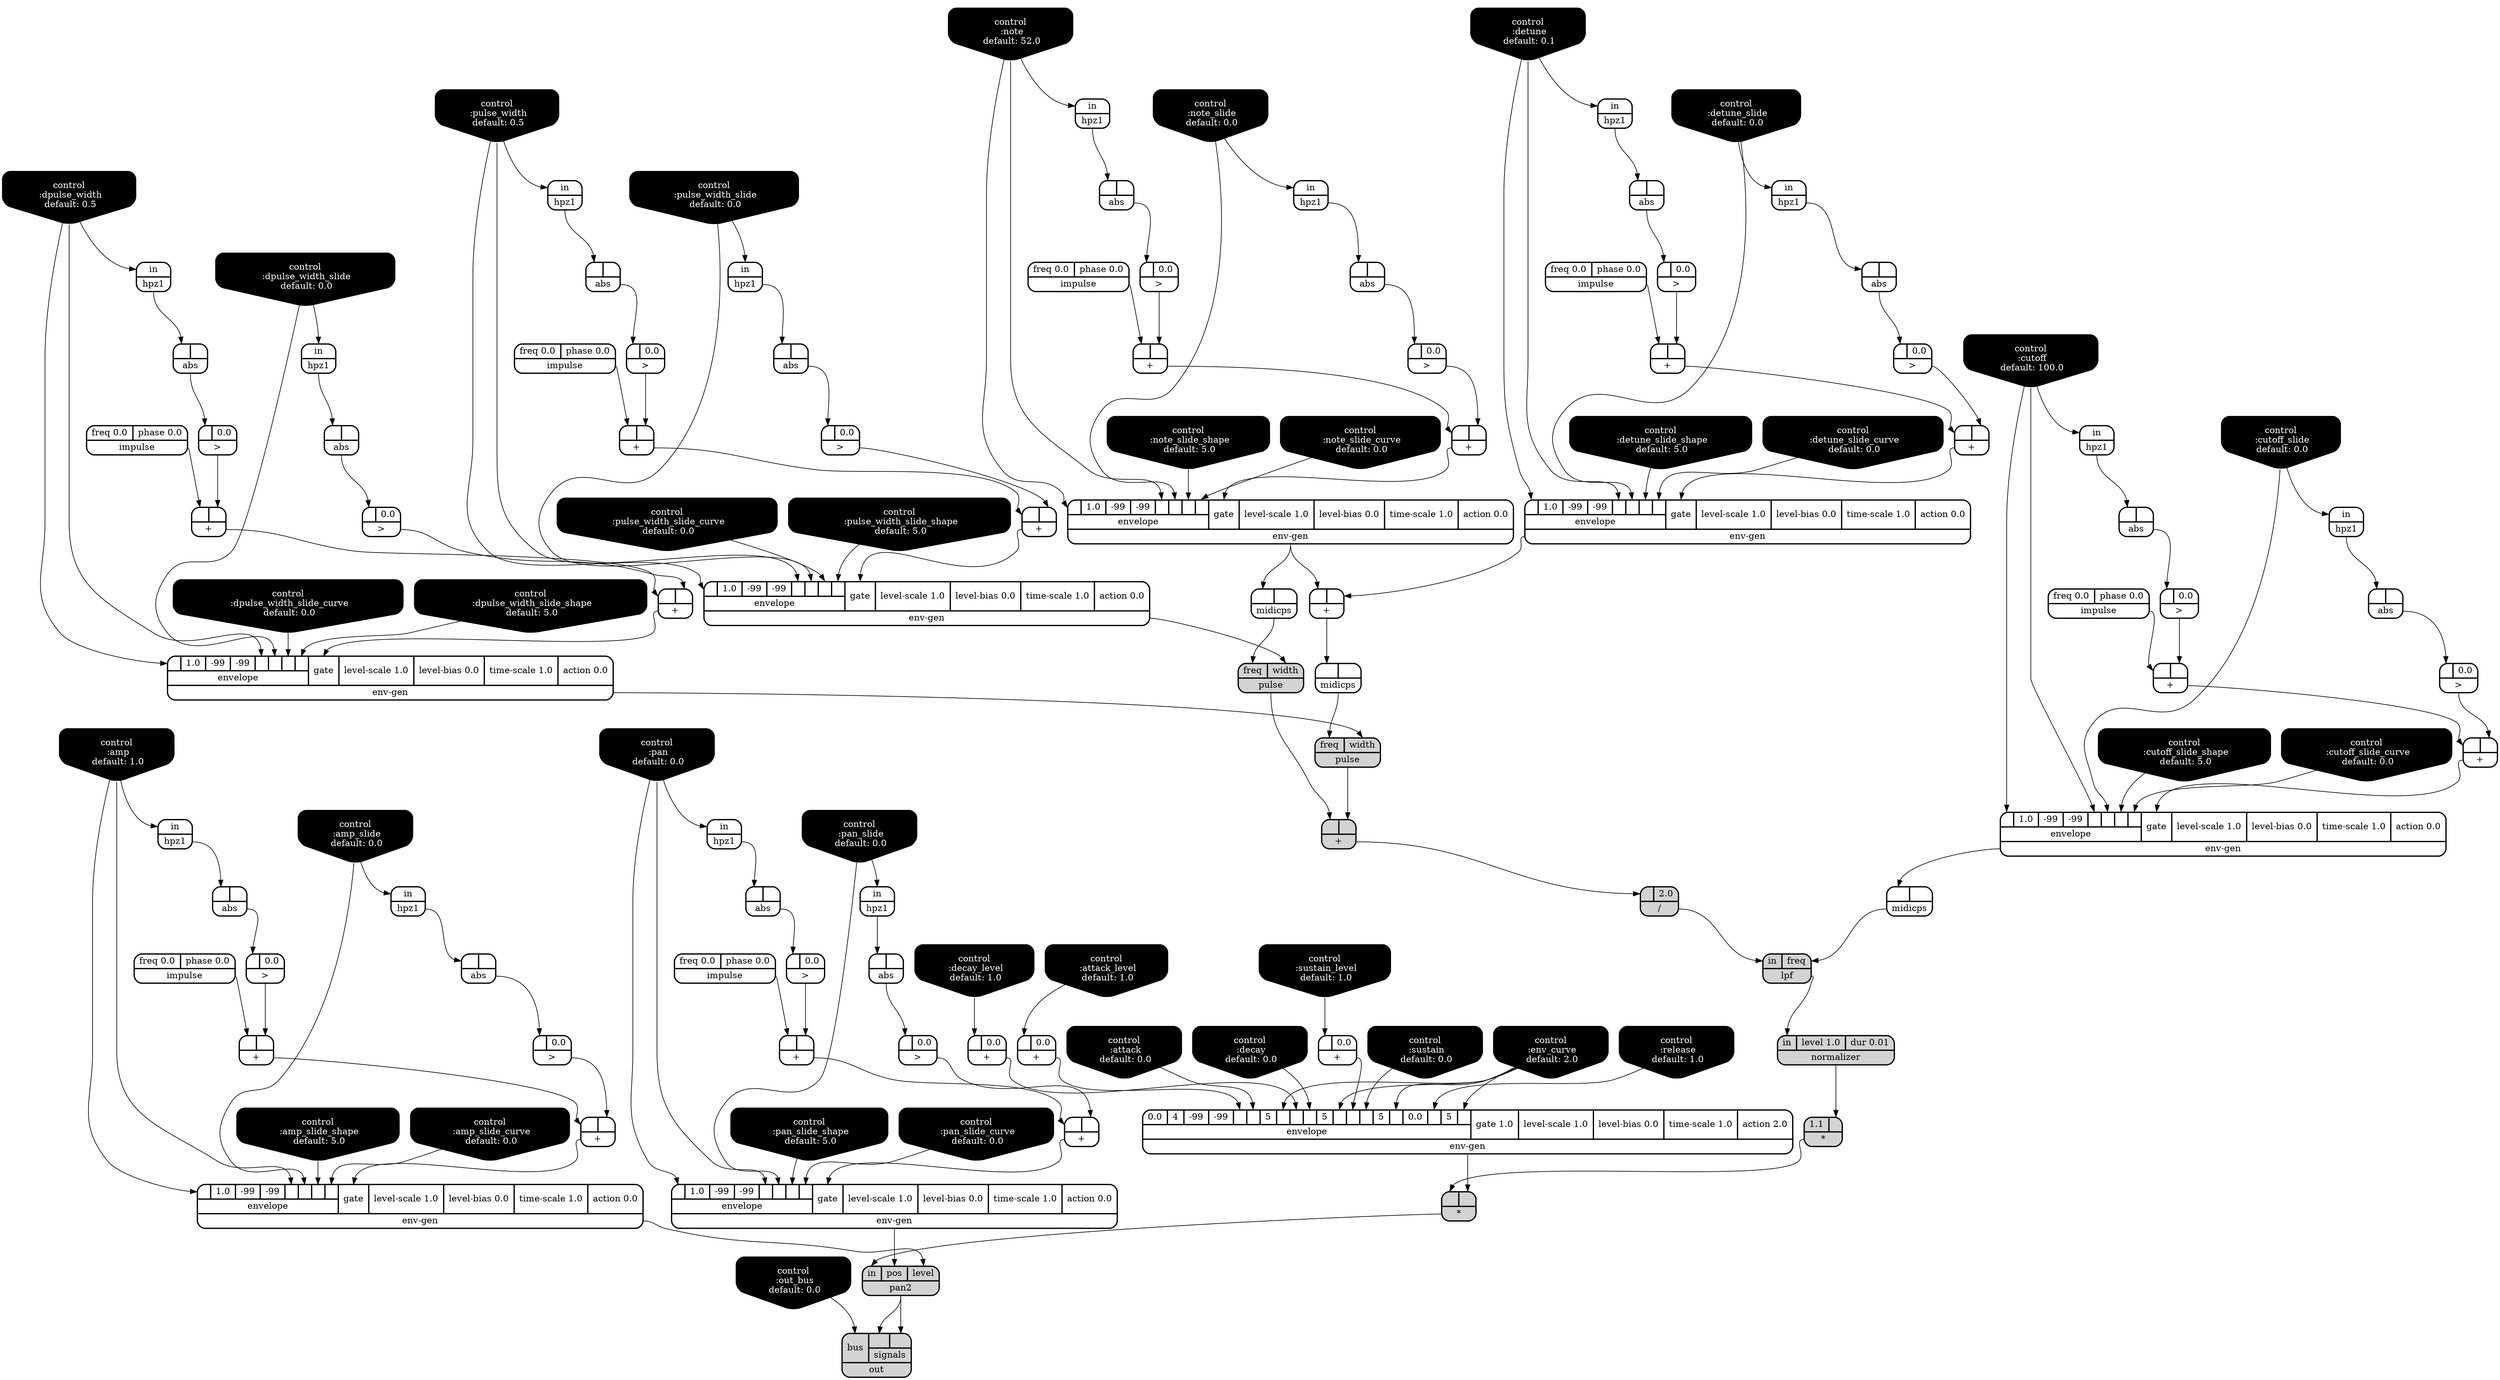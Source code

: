 digraph synthdef {
121 [label = "{{ <a> 1.1|<b> } |<__UG_NAME__>* }" style="filled, bold, rounded"  shape=record rankdir=LR];
122 [label = "{{ <a> |<b> } |<__UG_NAME__>* }" style="filled, bold, rounded"  shape=record rankdir=LR];
43 [label = "{{ <a> |<b> } |<__UG_NAME__>+ }" style="bold, rounded" shape=record rankdir=LR];
47 [label = "{{ <a> |<b> } |<__UG_NAME__>+ }" style="bold, rounded" shape=record rankdir=LR];
51 [label = "{{ <a> |<b> } |<__UG_NAME__>+ }" style="bold, rounded" shape=record rankdir=LR];
55 [label = "{{ <a> |<b> } |<__UG_NAME__>+ }" style="bold, rounded" shape=record rankdir=LR];
57 [label = "{{ <a> |<b> } |<__UG_NAME__>+ }" style="bold, rounded" shape=record rankdir=LR];
63 [label = "{{ <a> |<b> } |<__UG_NAME__>+ }" style="bold, rounded" shape=record rankdir=LR];
67 [label = "{{ <a> |<b> } |<__UG_NAME__>+ }" style="bold, rounded" shape=record rankdir=LR];
74 [label = "{{ <a> |<b> } |<__UG_NAME__>+ }" style="bold, rounded" shape=record rankdir=LR];
78 [label = "{{ <a> |<b> } |<__UG_NAME__>+ }" style="bold, rounded" shape=record rankdir=LR];
84 [label = "{{ <a> |<b> } |<__UG_NAME__>+ }" style="bold, rounded" shape=record rankdir=LR];
88 [label = "{{ <a> |<b> 0.0} |<__UG_NAME__>+ }" style="bold, rounded" shape=record rankdir=LR];
94 [label = "{{ <a> |<b> } |<__UG_NAME__>+ }" style="bold, rounded" shape=record rankdir=LR];
95 [label = "{{ <a> |<b> } |<__UG_NAME__>+ }" style="bold, rounded" shape=record rankdir=LR];
98 [label = "{{ <a> |<b> } |<__UG_NAME__>+ }" style="filled, bold, rounded"  shape=record rankdir=LR];
104 [label = "{{ <a> |<b> } |<__UG_NAME__>+ }" style="bold, rounded" shape=record rankdir=LR];
108 [label = "{{ <a> |<b> } |<__UG_NAME__>+ }" style="bold, rounded" shape=record rankdir=LR];
114 [label = "{{ <a> |<b> } |<__UG_NAME__>+ }" style="bold, rounded" shape=record rankdir=LR];
116 [label = "{{ <a> |<b> 0.0} |<__UG_NAME__>+ }" style="bold, rounded" shape=record rankdir=LR];
117 [label = "{{ <a> |<b> 0.0} |<__UG_NAME__>+ }" style="bold, rounded" shape=record rankdir=LR];
99 [label = "{{ <a> |<b> 2.0} |<__UG_NAME__>/ }" style="filled, bold, rounded"  shape=record rankdir=LR];
42 [label = "{{ <a> |<b> 0.0} |<__UG_NAME__>\> }" style="bold, rounded" shape=record rankdir=LR];
46 [label = "{{ <a> |<b> 0.0} |<__UG_NAME__>\> }" style="bold, rounded" shape=record rankdir=LR];
50 [label = "{{ <a> |<b> 0.0} |<__UG_NAME__>\> }" style="bold, rounded" shape=record rankdir=LR];
54 [label = "{{ <a> |<b> 0.0} |<__UG_NAME__>\> }" style="bold, rounded" shape=record rankdir=LR];
62 [label = "{{ <a> |<b> 0.0} |<__UG_NAME__>\> }" style="bold, rounded" shape=record rankdir=LR];
66 [label = "{{ <a> |<b> 0.0} |<__UG_NAME__>\> }" style="bold, rounded" shape=record rankdir=LR];
73 [label = "{{ <a> |<b> 0.0} |<__UG_NAME__>\> }" style="bold, rounded" shape=record rankdir=LR];
77 [label = "{{ <a> |<b> 0.0} |<__UG_NAME__>\> }" style="bold, rounded" shape=record rankdir=LR];
83 [label = "{{ <a> |<b> 0.0} |<__UG_NAME__>\> }" style="bold, rounded" shape=record rankdir=LR];
87 [label = "{{ <a> |<b> 0.0} |<__UG_NAME__>\> }" style="bold, rounded" shape=record rankdir=LR];
93 [label = "{{ <a> |<b> 0.0} |<__UG_NAME__>\> }" style="bold, rounded" shape=record rankdir=LR];
103 [label = "{{ <a> |<b> 0.0} |<__UG_NAME__>\> }" style="bold, rounded" shape=record rankdir=LR];
107 [label = "{{ <a> |<b> 0.0} |<__UG_NAME__>\> }" style="bold, rounded" shape=record rankdir=LR];
113 [label = "{{ <a> |<b> 0.0} |<__UG_NAME__>\> }" style="bold, rounded" shape=record rankdir=LR];
38 [label = "{{ <a> |<b> } |<__UG_NAME__>abs }" style="bold, rounded" shape=record rankdir=LR];
41 [label = "{{ <a> |<b> } |<__UG_NAME__>abs }" style="bold, rounded" shape=record rankdir=LR];
45 [label = "{{ <a> |<b> } |<__UG_NAME__>abs }" style="bold, rounded" shape=record rankdir=LR];
53 [label = "{{ <a> |<b> } |<__UG_NAME__>abs }" style="bold, rounded" shape=record rankdir=LR];
61 [label = "{{ <a> |<b> } |<__UG_NAME__>abs }" style="bold, rounded" shape=record rankdir=LR];
65 [label = "{{ <a> |<b> } |<__UG_NAME__>abs }" style="bold, rounded" shape=record rankdir=LR];
72 [label = "{{ <a> |<b> } |<__UG_NAME__>abs }" style="bold, rounded" shape=record rankdir=LR];
76 [label = "{{ <a> |<b> } |<__UG_NAME__>abs }" style="bold, rounded" shape=record rankdir=LR];
82 [label = "{{ <a> |<b> } |<__UG_NAME__>abs }" style="bold, rounded" shape=record rankdir=LR];
86 [label = "{{ <a> |<b> } |<__UG_NAME__>abs }" style="bold, rounded" shape=record rankdir=LR];
92 [label = "{{ <a> |<b> } |<__UG_NAME__>abs }" style="bold, rounded" shape=record rankdir=LR];
102 [label = "{{ <a> |<b> } |<__UG_NAME__>abs }" style="bold, rounded" shape=record rankdir=LR];
106 [label = "{{ <a> |<b> } |<__UG_NAME__>abs }" style="bold, rounded" shape=record rankdir=LR];
112 [label = "{{ <a> |<b> } |<__UG_NAME__>abs }" style="bold, rounded" shape=record rankdir=LR];
0 [label = "control
 :note
 default: 52.0" shape=invhouse style="rounded, filled, bold" fillcolor=black fontcolor=white ]; 
1 [label = "control
 :note_slide
 default: 0.0" shape=invhouse style="rounded, filled, bold" fillcolor=black fontcolor=white ]; 
2 [label = "control
 :note_slide_shape
 default: 5.0" shape=invhouse style="rounded, filled, bold" fillcolor=black fontcolor=white ]; 
3 [label = "control
 :note_slide_curve
 default: 0.0" shape=invhouse style="rounded, filled, bold" fillcolor=black fontcolor=white ]; 
4 [label = "control
 :amp
 default: 1.0" shape=invhouse style="rounded, filled, bold" fillcolor=black fontcolor=white ]; 
5 [label = "control
 :amp_slide
 default: 0.0" shape=invhouse style="rounded, filled, bold" fillcolor=black fontcolor=white ]; 
6 [label = "control
 :amp_slide_shape
 default: 5.0" shape=invhouse style="rounded, filled, bold" fillcolor=black fontcolor=white ]; 
7 [label = "control
 :amp_slide_curve
 default: 0.0" shape=invhouse style="rounded, filled, bold" fillcolor=black fontcolor=white ]; 
8 [label = "control
 :pan
 default: 0.0" shape=invhouse style="rounded, filled, bold" fillcolor=black fontcolor=white ]; 
9 [label = "control
 :pan_slide
 default: 0.0" shape=invhouse style="rounded, filled, bold" fillcolor=black fontcolor=white ]; 
10 [label = "control
 :pan_slide_shape
 default: 5.0" shape=invhouse style="rounded, filled, bold" fillcolor=black fontcolor=white ]; 
11 [label = "control
 :pan_slide_curve
 default: 0.0" shape=invhouse style="rounded, filled, bold" fillcolor=black fontcolor=white ]; 
12 [label = "control
 :attack
 default: 0.0" shape=invhouse style="rounded, filled, bold" fillcolor=black fontcolor=white ]; 
13 [label = "control
 :decay
 default: 0.0" shape=invhouse style="rounded, filled, bold" fillcolor=black fontcolor=white ]; 
14 [label = "control
 :sustain
 default: 0.0" shape=invhouse style="rounded, filled, bold" fillcolor=black fontcolor=white ]; 
15 [label = "control
 :release
 default: 1.0" shape=invhouse style="rounded, filled, bold" fillcolor=black fontcolor=white ]; 
16 [label = "control
 :attack_level
 default: 1.0" shape=invhouse style="rounded, filled, bold" fillcolor=black fontcolor=white ]; 
17 [label = "control
 :decay_level
 default: 1.0" shape=invhouse style="rounded, filled, bold" fillcolor=black fontcolor=white ]; 
18 [label = "control
 :sustain_level
 default: 1.0" shape=invhouse style="rounded, filled, bold" fillcolor=black fontcolor=white ]; 
19 [label = "control
 :env_curve
 default: 2.0" shape=invhouse style="rounded, filled, bold" fillcolor=black fontcolor=white ]; 
20 [label = "control
 :cutoff
 default: 100.0" shape=invhouse style="rounded, filled, bold" fillcolor=black fontcolor=white ]; 
21 [label = "control
 :cutoff_slide
 default: 0.0" shape=invhouse style="rounded, filled, bold" fillcolor=black fontcolor=white ]; 
22 [label = "control
 :cutoff_slide_shape
 default: 5.0" shape=invhouse style="rounded, filled, bold" fillcolor=black fontcolor=white ]; 
23 [label = "control
 :cutoff_slide_curve
 default: 0.0" shape=invhouse style="rounded, filled, bold" fillcolor=black fontcolor=white ]; 
24 [label = "control
 :detune
 default: 0.1" shape=invhouse style="rounded, filled, bold" fillcolor=black fontcolor=white ]; 
25 [label = "control
 :detune_slide
 default: 0.0" shape=invhouse style="rounded, filled, bold" fillcolor=black fontcolor=white ]; 
26 [label = "control
 :detune_slide_shape
 default: 5.0" shape=invhouse style="rounded, filled, bold" fillcolor=black fontcolor=white ]; 
27 [label = "control
 :detune_slide_curve
 default: 0.0" shape=invhouse style="rounded, filled, bold" fillcolor=black fontcolor=white ]; 
28 [label = "control
 :pulse_width
 default: 0.5" shape=invhouse style="rounded, filled, bold" fillcolor=black fontcolor=white ]; 
29 [label = "control
 :pulse_width_slide
 default: 0.0" shape=invhouse style="rounded, filled, bold" fillcolor=black fontcolor=white ]; 
30 [label = "control
 :pulse_width_slide_shape
 default: 5.0" shape=invhouse style="rounded, filled, bold" fillcolor=black fontcolor=white ]; 
31 [label = "control
 :pulse_width_slide_curve
 default: 0.0" shape=invhouse style="rounded, filled, bold" fillcolor=black fontcolor=white ]; 
32 [label = "control
 :dpulse_width
 default: 0.5" shape=invhouse style="rounded, filled, bold" fillcolor=black fontcolor=white ]; 
33 [label = "control
 :dpulse_width_slide
 default: 0.0" shape=invhouse style="rounded, filled, bold" fillcolor=black fontcolor=white ]; 
34 [label = "control
 :dpulse_width_slide_shape
 default: 5.0" shape=invhouse style="rounded, filled, bold" fillcolor=black fontcolor=white ]; 
35 [label = "control
 :dpulse_width_slide_curve
 default: 0.0" shape=invhouse style="rounded, filled, bold" fillcolor=black fontcolor=white ]; 
36 [label = "control
 :out_bus
 default: 0.0" shape=invhouse style="rounded, filled, bold" fillcolor=black fontcolor=white ]; 
48 [label = "{{ {{<envelope___control___0>|1.0|-99|-99|<envelope___control___4>|<envelope___control___5>|<envelope___control___6>|<envelope___control___7>}|envelope}|<gate> gate|<level____scale> level-scale 1.0|<level____bias> level-bias 0.0|<time____scale> time-scale 1.0|<action> action 0.0} |<__UG_NAME__>env-gen }" style="bold, rounded" shape=record rankdir=LR];
56 [label = "{{ {{<envelope___control___0>|1.0|-99|-99|<envelope___control___4>|<envelope___control___5>|<envelope___control___6>|<envelope___control___7>}|envelope}|<gate> gate|<level____scale> level-scale 1.0|<level____bias> level-bias 0.0|<time____scale> time-scale 1.0|<action> action 0.0} |<__UG_NAME__>env-gen }" style="bold, rounded" shape=record rankdir=LR];
68 [label = "{{ {{<envelope___control___0>|1.0|-99|-99|<envelope___control___4>|<envelope___control___5>|<envelope___control___6>|<envelope___control___7>}|envelope}|<gate> gate|<level____scale> level-scale 1.0|<level____bias> level-bias 0.0|<time____scale> time-scale 1.0|<action> action 0.0} |<__UG_NAME__>env-gen }" style="bold, rounded" shape=record rankdir=LR];
79 [label = "{{ {{<envelope___control___0>|1.0|-99|-99|<envelope___control___4>|<envelope___control___5>|<envelope___control___6>|<envelope___control___7>}|envelope}|<gate> gate|<level____scale> level-scale 1.0|<level____bias> level-bias 0.0|<time____scale> time-scale 1.0|<action> action 0.0} |<__UG_NAME__>env-gen }" style="bold, rounded" shape=record rankdir=LR];
96 [label = "{{ {{<envelope___control___0>|1.0|-99|-99|<envelope___control___4>|<envelope___control___5>|<envelope___control___6>|<envelope___control___7>}|envelope}|<gate> gate|<level____scale> level-scale 1.0|<level____bias> level-bias 0.0|<time____scale> time-scale 1.0|<action> action 0.0} |<__UG_NAME__>env-gen }" style="bold, rounded" shape=record rankdir=LR];
109 [label = "{{ {{<envelope___control___0>|1.0|-99|-99|<envelope___control___4>|<envelope___control___5>|<envelope___control___6>|<envelope___control___7>}|envelope}|<gate> gate|<level____scale> level-scale 1.0|<level____bias> level-bias 0.0|<time____scale> time-scale 1.0|<action> action 0.0} |<__UG_NAME__>env-gen }" style="bold, rounded" shape=record rankdir=LR];
115 [label = "{{ {{<envelope___control___0>|1.0|-99|-99|<envelope___control___4>|<envelope___control___5>|<envelope___control___6>|<envelope___control___7>}|envelope}|<gate> gate|<level____scale> level-scale 1.0|<level____bias> level-bias 0.0|<time____scale> time-scale 1.0|<action> action 0.0} |<__UG_NAME__>env-gen }" style="bold, rounded" shape=record rankdir=LR];
118 [label = "{{ {{0.0|4|-99|-99|<envelope___binary____op____u____gen___4>|<envelope___control___5>|5|<envelope___control___7>|<envelope___binary____op____u____gen___8>|<envelope___control___9>|5|<envelope___control___11>|<envelope___binary____op____u____gen___12>|<envelope___control___13>|5|<envelope___control___15>|0.0|<envelope___control___17>|5|<envelope___control___19>}|envelope}|<gate> gate 1.0|<level____scale> level-scale 1.0|<level____bias> level-bias 0.0|<time____scale> time-scale 1.0|<action> action 2.0} |<__UG_NAME__>env-gen }" style="bold, rounded" shape=record rankdir=LR];
37 [label = "{{ <in> in} |<__UG_NAME__>hpz1 }" style="bold, rounded" shape=record rankdir=LR];
40 [label = "{{ <in> in} |<__UG_NAME__>hpz1 }" style="bold, rounded" shape=record rankdir=LR];
44 [label = "{{ <in> in} |<__UG_NAME__>hpz1 }" style="bold, rounded" shape=record rankdir=LR];
52 [label = "{{ <in> in} |<__UG_NAME__>hpz1 }" style="bold, rounded" shape=record rankdir=LR];
60 [label = "{{ <in> in} |<__UG_NAME__>hpz1 }" style="bold, rounded" shape=record rankdir=LR];
64 [label = "{{ <in> in} |<__UG_NAME__>hpz1 }" style="bold, rounded" shape=record rankdir=LR];
71 [label = "{{ <in> in} |<__UG_NAME__>hpz1 }" style="bold, rounded" shape=record rankdir=LR];
75 [label = "{{ <in> in} |<__UG_NAME__>hpz1 }" style="bold, rounded" shape=record rankdir=LR];
81 [label = "{{ <in> in} |<__UG_NAME__>hpz1 }" style="bold, rounded" shape=record rankdir=LR];
85 [label = "{{ <in> in} |<__UG_NAME__>hpz1 }" style="bold, rounded" shape=record rankdir=LR];
91 [label = "{{ <in> in} |<__UG_NAME__>hpz1 }" style="bold, rounded" shape=record rankdir=LR];
100 [label = "{{ <in> in} |<__UG_NAME__>hpz1 }" style="bold, rounded" shape=record rankdir=LR];
105 [label = "{{ <in> in} |<__UG_NAME__>hpz1 }" style="bold, rounded" shape=record rankdir=LR];
111 [label = "{{ <in> in} |<__UG_NAME__>hpz1 }" style="bold, rounded" shape=record rankdir=LR];
39 [label = "{{ <freq> freq 0.0|<phase> phase 0.0} |<__UG_NAME__>impulse }" style="bold, rounded" shape=record rankdir=LR];
49 [label = "{{ <freq> freq 0.0|<phase> phase 0.0} |<__UG_NAME__>impulse }" style="bold, rounded" shape=record rankdir=LR];
59 [label = "{{ <freq> freq 0.0|<phase> phase 0.0} |<__UG_NAME__>impulse }" style="bold, rounded" shape=record rankdir=LR];
70 [label = "{{ <freq> freq 0.0|<phase> phase 0.0} |<__UG_NAME__>impulse }" style="bold, rounded" shape=record rankdir=LR];
80 [label = "{{ <freq> freq 0.0|<phase> phase 0.0} |<__UG_NAME__>impulse }" style="bold, rounded" shape=record rankdir=LR];
90 [label = "{{ <freq> freq 0.0|<phase> phase 0.0} |<__UG_NAME__>impulse }" style="bold, rounded" shape=record rankdir=LR];
101 [label = "{{ <freq> freq 0.0|<phase> phase 0.0} |<__UG_NAME__>impulse }" style="bold, rounded" shape=record rankdir=LR];
119 [label = "{{ <in> in|<freq> freq} |<__UG_NAME__>lpf }" style="filled, bold, rounded"  shape=record rankdir=LR];
58 [label = "{{ <a> |<b> } |<__UG_NAME__>midicps }" style="bold, rounded" shape=record rankdir=LR];
89 [label = "{{ <a> |<b> } |<__UG_NAME__>midicps }" style="bold, rounded" shape=record rankdir=LR];
110 [label = "{{ <a> |<b> } |<__UG_NAME__>midicps }" style="bold, rounded" shape=record rankdir=LR];
120 [label = "{{ <in> in|<level> level 1.0|<dur> dur 0.01} |<__UG_NAME__>normalizer }" style="filled, bold, rounded"  shape=record rankdir=LR];
124 [label = "{{ <bus> bus|{{<signals___pan2___0>|<signals___pan2___1>}|signals}} |<__UG_NAME__>out }" style="filled, bold, rounded"  shape=record rankdir=LR];
123 [label = "{{ <in> in|<pos> pos|<level> level} |<__UG_NAME__>pan2 }" style="filled, bold, rounded"  shape=record rankdir=LR];
69 [label = "{{ <freq> freq|<width> width} |<__UG_NAME__>pulse }" style="filled, bold, rounded"  shape=record rankdir=LR];
97 [label = "{{ <freq> freq|<width> width} |<__UG_NAME__>pulse }" style="filled, bold, rounded"  shape=record rankdir=LR];

120:__UG_NAME__ -> 121:b ;
118:__UG_NAME__ -> 122:b ;
121:__UG_NAME__ -> 122:a ;
42:__UG_NAME__ -> 43:b ;
39:__UG_NAME__ -> 43:a ;
46:__UG_NAME__ -> 47:b ;
43:__UG_NAME__ -> 47:a ;
50:__UG_NAME__ -> 51:b ;
49:__UG_NAME__ -> 51:a ;
54:__UG_NAME__ -> 55:b ;
51:__UG_NAME__ -> 55:a ;
56:__UG_NAME__ -> 57:b ;
48:__UG_NAME__ -> 57:a ;
62:__UG_NAME__ -> 63:b ;
59:__UG_NAME__ -> 63:a ;
66:__UG_NAME__ -> 67:b ;
63:__UG_NAME__ -> 67:a ;
73:__UG_NAME__ -> 74:b ;
70:__UG_NAME__ -> 74:a ;
77:__UG_NAME__ -> 78:b ;
74:__UG_NAME__ -> 78:a ;
83:__UG_NAME__ -> 84:b ;
80:__UG_NAME__ -> 84:a ;
17:__UG_NAME__ -> 88:a ;
93:__UG_NAME__ -> 94:b ;
90:__UG_NAME__ -> 94:a ;
87:__UG_NAME__ -> 95:b ;
94:__UG_NAME__ -> 95:a ;
69:__UG_NAME__ -> 98:b ;
97:__UG_NAME__ -> 98:a ;
103:__UG_NAME__ -> 104:b ;
101:__UG_NAME__ -> 104:a ;
107:__UG_NAME__ -> 108:b ;
104:__UG_NAME__ -> 108:a ;
113:__UG_NAME__ -> 114:b ;
84:__UG_NAME__ -> 114:a ;
16:__UG_NAME__ -> 116:a ;
18:__UG_NAME__ -> 117:a ;
98:__UG_NAME__ -> 99:a ;
41:__UG_NAME__ -> 42:a ;
45:__UG_NAME__ -> 46:a ;
38:__UG_NAME__ -> 50:a ;
53:__UG_NAME__ -> 54:a ;
61:__UG_NAME__ -> 62:a ;
65:__UG_NAME__ -> 66:a ;
72:__UG_NAME__ -> 73:a ;
76:__UG_NAME__ -> 77:a ;
82:__UG_NAME__ -> 83:a ;
86:__UG_NAME__ -> 87:a ;
92:__UG_NAME__ -> 93:a ;
102:__UG_NAME__ -> 103:a ;
106:__UG_NAME__ -> 107:a ;
112:__UG_NAME__ -> 113:a ;
37:__UG_NAME__ -> 38:a ;
40:__UG_NAME__ -> 41:a ;
44:__UG_NAME__ -> 45:a ;
52:__UG_NAME__ -> 53:a ;
60:__UG_NAME__ -> 61:a ;
64:__UG_NAME__ -> 65:a ;
71:__UG_NAME__ -> 72:a ;
75:__UG_NAME__ -> 76:a ;
81:__UG_NAME__ -> 82:a ;
85:__UG_NAME__ -> 86:a ;
91:__UG_NAME__ -> 92:a ;
100:__UG_NAME__ -> 102:a ;
105:__UG_NAME__ -> 106:a ;
111:__UG_NAME__ -> 112:a ;
47:__UG_NAME__ -> 48:gate ;
0:__UG_NAME__ -> 48:envelope___control___0 ;
0:__UG_NAME__ -> 48:envelope___control___4 ;
1:__UG_NAME__ -> 48:envelope___control___5 ;
2:__UG_NAME__ -> 48:envelope___control___6 ;
3:__UG_NAME__ -> 48:envelope___control___7 ;
55:__UG_NAME__ -> 56:gate ;
24:__UG_NAME__ -> 56:envelope___control___0 ;
24:__UG_NAME__ -> 56:envelope___control___4 ;
25:__UG_NAME__ -> 56:envelope___control___5 ;
26:__UG_NAME__ -> 56:envelope___control___6 ;
27:__UG_NAME__ -> 56:envelope___control___7 ;
67:__UG_NAME__ -> 68:gate ;
32:__UG_NAME__ -> 68:envelope___control___0 ;
32:__UG_NAME__ -> 68:envelope___control___4 ;
33:__UG_NAME__ -> 68:envelope___control___5 ;
35:__UG_NAME__ -> 68:envelope___control___6 ;
34:__UG_NAME__ -> 68:envelope___control___7 ;
78:__UG_NAME__ -> 79:gate ;
4:__UG_NAME__ -> 79:envelope___control___0 ;
4:__UG_NAME__ -> 79:envelope___control___4 ;
5:__UG_NAME__ -> 79:envelope___control___5 ;
6:__UG_NAME__ -> 79:envelope___control___6 ;
7:__UG_NAME__ -> 79:envelope___control___7 ;
95:__UG_NAME__ -> 96:gate ;
28:__UG_NAME__ -> 96:envelope___control___0 ;
28:__UG_NAME__ -> 96:envelope___control___4 ;
29:__UG_NAME__ -> 96:envelope___control___5 ;
31:__UG_NAME__ -> 96:envelope___control___6 ;
30:__UG_NAME__ -> 96:envelope___control___7 ;
108:__UG_NAME__ -> 109:gate ;
20:__UG_NAME__ -> 109:envelope___control___0 ;
20:__UG_NAME__ -> 109:envelope___control___4 ;
21:__UG_NAME__ -> 109:envelope___control___5 ;
22:__UG_NAME__ -> 109:envelope___control___6 ;
23:__UG_NAME__ -> 109:envelope___control___7 ;
114:__UG_NAME__ -> 115:gate ;
8:__UG_NAME__ -> 115:envelope___control___0 ;
8:__UG_NAME__ -> 115:envelope___control___4 ;
9:__UG_NAME__ -> 115:envelope___control___5 ;
10:__UG_NAME__ -> 115:envelope___control___6 ;
11:__UG_NAME__ -> 115:envelope___control___7 ;
116:__UG_NAME__ -> 118:envelope___binary____op____u____gen___4 ;
12:__UG_NAME__ -> 118:envelope___control___5 ;
19:__UG_NAME__ -> 118:envelope___control___7 ;
88:__UG_NAME__ -> 118:envelope___binary____op____u____gen___8 ;
13:__UG_NAME__ -> 118:envelope___control___9 ;
19:__UG_NAME__ -> 118:envelope___control___11 ;
117:__UG_NAME__ -> 118:envelope___binary____op____u____gen___12 ;
14:__UG_NAME__ -> 118:envelope___control___13 ;
19:__UG_NAME__ -> 118:envelope___control___15 ;
15:__UG_NAME__ -> 118:envelope___control___17 ;
19:__UG_NAME__ -> 118:envelope___control___19 ;
24:__UG_NAME__ -> 37:in ;
0:__UG_NAME__ -> 40:in ;
1:__UG_NAME__ -> 44:in ;
25:__UG_NAME__ -> 52:in ;
32:__UG_NAME__ -> 60:in ;
33:__UG_NAME__ -> 64:in ;
4:__UG_NAME__ -> 71:in ;
5:__UG_NAME__ -> 75:in ;
8:__UG_NAME__ -> 81:in ;
29:__UG_NAME__ -> 85:in ;
28:__UG_NAME__ -> 91:in ;
20:__UG_NAME__ -> 100:in ;
21:__UG_NAME__ -> 105:in ;
9:__UG_NAME__ -> 111:in ;
110:__UG_NAME__ -> 119:freq ;
99:__UG_NAME__ -> 119:in ;
57:__UG_NAME__ -> 58:a ;
48:__UG_NAME__ -> 89:a ;
109:__UG_NAME__ -> 110:a ;
119:__UG_NAME__ -> 120:in ;
123:__UG_NAME__ -> 124:signals___pan2___0 ;
123:__UG_NAME__ -> 124:signals___pan2___1 ;
36:__UG_NAME__ -> 124:bus ;
79:__UG_NAME__ -> 123:level ;
115:__UG_NAME__ -> 123:pos ;
122:__UG_NAME__ -> 123:in ;
68:__UG_NAME__ -> 69:width ;
58:__UG_NAME__ -> 69:freq ;
96:__UG_NAME__ -> 97:width ;
89:__UG_NAME__ -> 97:freq ;

}